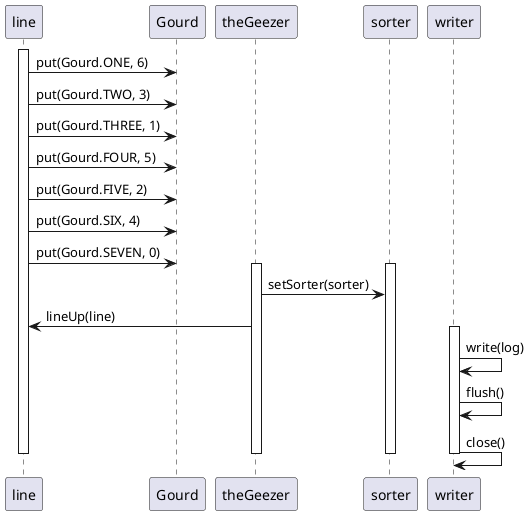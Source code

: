 @startuml
participant line
participant Gourd
participant theGeezer
participant sorter
participant writer

activate line

line -> Gourd : put(Gourd.ONE, 6)
line -> Gourd : put(Gourd.TWO, 3)
line -> Gourd : put(Gourd.THREE, 1)
line -> Gourd : put(Gourd.FOUR, 5)
line -> Gourd : put(Gourd.FIVE, 2)
line -> Gourd : put(Gourd.SIX, 4)
line -> Gourd : put(Gourd.SEVEN, 0)

activate theGeezer
activate sorter

theGeezer -> sorter : setSorter(sorter)

theGeezer -> line : lineUp(line)

activate writer
writer -> writer : write(log)
writer -> writer : flush()
writer -> writer : close()

deactivate writer
deactivate sorter
deactivate theGeezer
deactivate line
@enduml